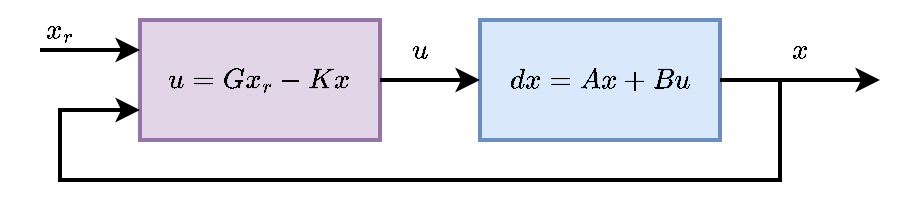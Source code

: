 <mxfile version="20.8.16" type="device"><diagram name="lqr" id="AEKJDYdvzA2onNHyCibC"><mxGraphModel dx="527" dy="408" grid="1" gridSize="10" guides="1" tooltips="1" connect="1" arrows="1" fold="1" page="1" pageScale="1" pageWidth="3300" pageHeight="4681" math="1" shadow="0"><root><mxCell id="0"/><mxCell id="1" parent="0"/><mxCell id="9YoaXCFgc6OJvdKGK5Q7-2" value="$$dx = Ax + Bu$$" style="rounded=0;whiteSpace=wrap;html=1;fillColor=#dae8fc;strokeColor=#6c8ebf;strokeWidth=2;fontStyle=1" vertex="1" parent="1"><mxGeometry x="330" y="250" width="120" height="60" as="geometry"/></mxCell><mxCell id="9YoaXCFgc6OJvdKGK5Q7-3" value="$$u = Gx_r - Kx$$" style="rounded=0;whiteSpace=wrap;html=1;fillColor=#e1d5e7;strokeColor=#9673a6;strokeWidth=2;fontStyle=1" vertex="1" parent="1"><mxGeometry x="160" y="250" width="120" height="60" as="geometry"/></mxCell><mxCell id="9YoaXCFgc6OJvdKGK5Q7-4" value="" style="endArrow=classic;html=1;rounded=0;strokeWidth=2;entryX=0;entryY=0.25;entryDx=0;entryDy=0;" edge="1" parent="1" target="9YoaXCFgc6OJvdKGK5Q7-3"><mxGeometry width="50" height="50" relative="1" as="geometry"><mxPoint x="110" y="265" as="sourcePoint"/><mxPoint x="150" y="220" as="targetPoint"/></mxGeometry></mxCell><mxCell id="9YoaXCFgc6OJvdKGK5Q7-5" value="" style="endArrow=classic;html=1;rounded=0;strokeWidth=2;entryX=0;entryY=0.5;entryDx=0;entryDy=0;exitX=1;exitY=0.5;exitDx=0;exitDy=0;" edge="1" parent="1" source="9YoaXCFgc6OJvdKGK5Q7-3" target="9YoaXCFgc6OJvdKGK5Q7-2"><mxGeometry width="50" height="50" relative="1" as="geometry"><mxPoint x="120" y="275" as="sourcePoint"/><mxPoint x="170" y="275" as="targetPoint"/></mxGeometry></mxCell><mxCell id="9YoaXCFgc6OJvdKGK5Q7-6" value="$$x_r$$" style="text;html=1;strokeColor=none;fillColor=none;align=center;verticalAlign=middle;whiteSpace=wrap;rounded=0;strokeWidth=2;fontStyle=1" vertex="1" parent="1"><mxGeometry x="90" y="240" width="60" height="30" as="geometry"/></mxCell><mxCell id="9YoaXCFgc6OJvdKGK5Q7-7" value="$$u$$" style="text;html=1;strokeColor=none;fillColor=none;align=center;verticalAlign=middle;whiteSpace=wrap;rounded=0;strokeWidth=2;fontStyle=1" vertex="1" parent="1"><mxGeometry x="270" y="250" width="60" height="30" as="geometry"/></mxCell><mxCell id="9YoaXCFgc6OJvdKGK5Q7-9" value="" style="endArrow=classic;html=1;rounded=0;strokeWidth=2;entryX=0;entryY=0.75;entryDx=0;entryDy=0;exitX=1;exitY=0.5;exitDx=0;exitDy=0;" edge="1" parent="1" source="9YoaXCFgc6OJvdKGK5Q7-2" target="9YoaXCFgc6OJvdKGK5Q7-3"><mxGeometry width="50" height="50" relative="1" as="geometry"><mxPoint x="470" y="330" as="sourcePoint"/><mxPoint x="170" y="275" as="targetPoint"/><Array as="points"><mxPoint x="480" y="280"/><mxPoint x="480" y="330"/><mxPoint x="120" y="330"/><mxPoint x="120" y="295"/></Array></mxGeometry></mxCell><mxCell id="9YoaXCFgc6OJvdKGK5Q7-10" value="$$x$$" style="text;html=1;strokeColor=none;fillColor=none;align=center;verticalAlign=middle;whiteSpace=wrap;rounded=0;strokeWidth=2;fontStyle=1" vertex="1" parent="1"><mxGeometry x="460" y="250" width="60" height="30" as="geometry"/></mxCell><mxCell id="9YoaXCFgc6OJvdKGK5Q7-12" value="" style="endArrow=classic;html=1;rounded=0;strokeWidth=2;exitX=1;exitY=0.5;exitDx=0;exitDy=0;" edge="1" parent="1" source="9YoaXCFgc6OJvdKGK5Q7-2"><mxGeometry width="50" height="50" relative="1" as="geometry"><mxPoint x="340" y="200" as="sourcePoint"/><mxPoint x="530" y="280" as="targetPoint"/></mxGeometry></mxCell></root></mxGraphModel></diagram></mxfile>